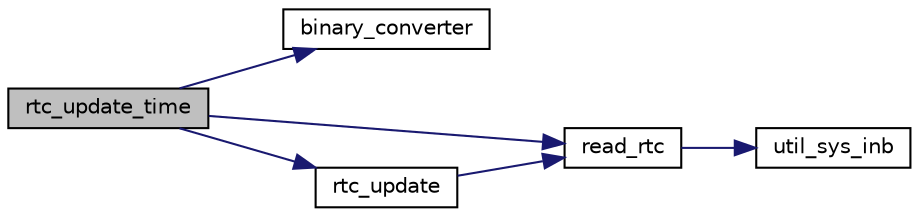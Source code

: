 digraph "rtc_update_time"
{
 // LATEX_PDF_SIZE
  edge [fontname="Helvetica",fontsize="10",labelfontname="Helvetica",labelfontsize="10"];
  node [fontname="Helvetica",fontsize="10",shape=record];
  rankdir="LR";
  Node1 [label="rtc_update_time",height=0.2,width=0.4,color="black", fillcolor="grey75", style="filled", fontcolor="black",tooltip=" "];
  Node1 -> Node2 [color="midnightblue",fontsize="10",style="solid"];
  Node2 [label="binary_converter",height=0.2,width=0.4,color="black", fillcolor="white", style="filled",URL="$rtc_8c.html#a184a584d741fc51b9c5a92742824f9ca",tooltip=" "];
  Node1 -> Node3 [color="midnightblue",fontsize="10",style="solid"];
  Node3 [label="read_rtc",height=0.2,width=0.4,color="black", fillcolor="white", style="filled",URL="$rtc_8c.html#adc6aaf1aaa4914cefba0701c09eb7311",tooltip=" "];
  Node3 -> Node4 [color="midnightblue",fontsize="10",style="solid"];
  Node4 [label="util_sys_inb",height=0.2,width=0.4,color="black", fillcolor="white", style="filled",URL="$utils_8c.html#a79a031a8611f5b2d6afa4158e92b0fb4",tooltip=" "];
  Node1 -> Node5 [color="midnightblue",fontsize="10",style="solid"];
  Node5 [label="rtc_update",height=0.2,width=0.4,color="black", fillcolor="white", style="filled",URL="$rtc_8c.html#a05f8a643eaa3f15f433fcf21639090a0",tooltip=" "];
  Node5 -> Node3 [color="midnightblue",fontsize="10",style="solid"];
}
